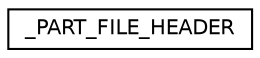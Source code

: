 digraph G
{
  edge [fontname="Helvetica",fontsize="10",labelfontname="Helvetica",labelfontsize="10"];
  node [fontname="Helvetica",fontsize="10",shape=record];
  rankdir="LR";
  Node1 [label="_PART_FILE_HEADER",height=0.2,width=0.4,color="black", fillcolor="white", style="filled",URL="$struct___p_a_r_t___f_i_l_e___h_e_a_d_e_r.html"];
}
